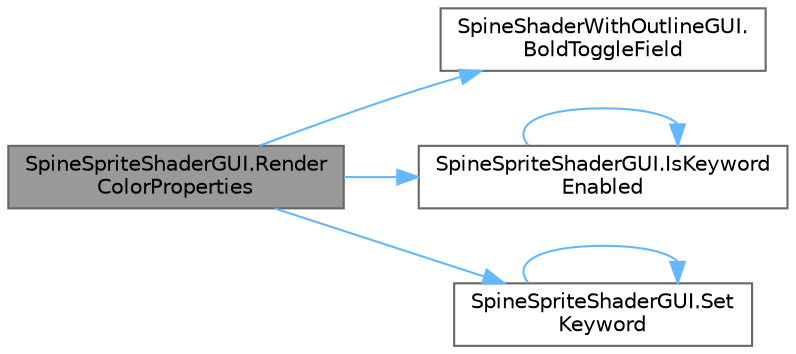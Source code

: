 digraph "SpineSpriteShaderGUI.RenderColorProperties"
{
 // LATEX_PDF_SIZE
  bgcolor="transparent";
  edge [fontname=Helvetica,fontsize=10,labelfontname=Helvetica,labelfontsize=10];
  node [fontname=Helvetica,fontsize=10,shape=box,height=0.2,width=0.4];
  rankdir="LR";
  Node1 [id="Node000001",label="SpineSpriteShaderGUI.Render\lColorProperties",height=0.2,width=0.4,color="gray40", fillcolor="grey60", style="filled", fontcolor="black",tooltip=" "];
  Node1 -> Node2 [id="edge1_Node000001_Node000002",color="steelblue1",style="solid",tooltip=" "];
  Node2 [id="Node000002",label="SpineShaderWithOutlineGUI.\lBoldToggleField",height=0.2,width=0.4,color="grey40", fillcolor="white", style="filled",URL="$class_spine_shader_with_outline_g_u_i.html#a86aa3c8f492bb1c2505943428f899f87",tooltip=" "];
  Node1 -> Node3 [id="edge2_Node000001_Node000003",color="steelblue1",style="solid",tooltip=" "];
  Node3 [id="Node000003",label="SpineSpriteShaderGUI.IsKeyword\lEnabled",height=0.2,width=0.4,color="grey40", fillcolor="white", style="filled",URL="$class_spine_sprite_shader_g_u_i.html#a5b461cb09acd0100fcf9b7ae8780720e",tooltip=" "];
  Node3 -> Node3 [id="edge3_Node000003_Node000003",color="steelblue1",style="solid",tooltip=" "];
  Node1 -> Node4 [id="edge4_Node000001_Node000004",color="steelblue1",style="solid",tooltip=" "];
  Node4 [id="Node000004",label="SpineSpriteShaderGUI.Set\lKeyword",height=0.2,width=0.4,color="grey40", fillcolor="white", style="filled",URL="$class_spine_sprite_shader_g_u_i.html#a7e1134ea713042bb1685316583c03066",tooltip=" "];
  Node4 -> Node4 [id="edge5_Node000004_Node000004",color="steelblue1",style="solid",tooltip=" "];
}
